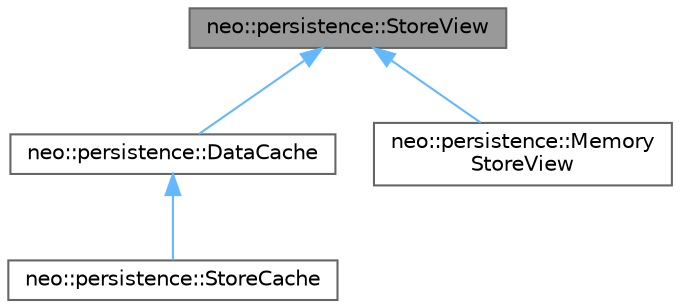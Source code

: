digraph "neo::persistence::StoreView"
{
 // LATEX_PDF_SIZE
  bgcolor="transparent";
  edge [fontname=Helvetica,fontsize=10,labelfontname=Helvetica,labelfontsize=10];
  node [fontname=Helvetica,fontsize=10,shape=box,height=0.2,width=0.4];
  Node1 [id="Node000001",label="neo::persistence::StoreView",height=0.2,width=0.4,color="gray40", fillcolor="grey60", style="filled", fontcolor="black",tooltip="Represents a view of a storage."];
  Node1 -> Node2 [id="edge1_Node000001_Node000002",dir="back",color="steelblue1",style="solid",tooltip=" "];
  Node2 [id="Node000002",label="neo::persistence::DataCache",height=0.2,width=0.4,color="gray40", fillcolor="white", style="filled",URL="$classneo_1_1persistence_1_1_data_cache.html",tooltip="Base class for data caches."];
  Node2 -> Node3 [id="edge2_Node000002_Node000003",dir="back",color="steelblue1",style="solid",tooltip=" "];
  Node3 [id="Node000003",label="neo::persistence::StoreCache",height=0.2,width=0.4,color="gray40", fillcolor="white", style="filled",URL="$classneo_1_1persistence_1_1_store_cache.html",tooltip="A cache for a store."];
  Node1 -> Node4 [id="edge3_Node000001_Node000004",dir="back",color="steelblue1",style="solid",tooltip=" "];
  Node4 [id="Node000004",label="neo::persistence::Memory\lStoreView",height=0.2,width=0.4,color="gray40", fillcolor="white", style="filled",URL="$classneo_1_1persistence_1_1_memory_store_view.html",tooltip="In-memory implementation of store view for high-performance storage operations."];
}
